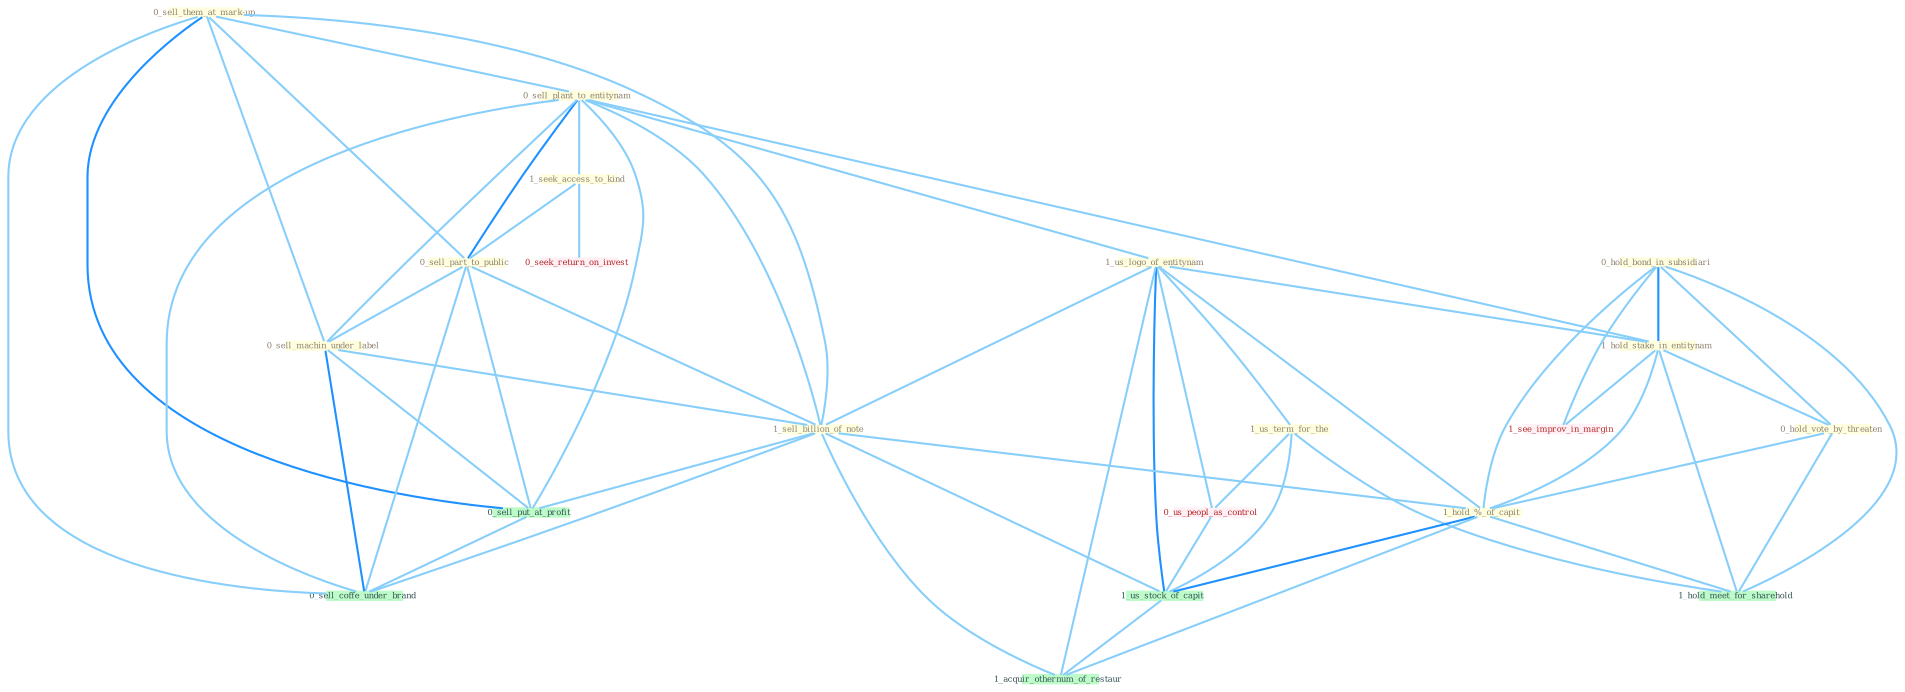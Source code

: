 Graph G{ 
    node
    [shape=polygon,style=filled,width=.5,height=.06,color="#BDFCC9",fixedsize=true,fontsize=4,
    fontcolor="#2f4f4f"];
    {node
    [color="#ffffe0", fontcolor="#8b7d6b"] "0_sell_them_at_mark-up " "0_sell_plant_to_entitynam " "0_hold_bond_in_subsidiari " "1_seek_access_to_kind " "1_us_logo_of_entitynam " "0_sell_part_to_public " "1_hold_stake_in_entitynam " "1_us_term_for_the " "0_hold_vote_by_threaten " "0_sell_machin_under_label " "1_sell_billion_of_note " "1_hold_%_of_capit "}
{node [color="#fff0f5", fontcolor="#b22222"] "0_us_peopl_as_control " "0_seek_return_on_invest " "1_see_improv_in_margin "}
edge [color="#B0E2FF"];

	"0_sell_them_at_mark-up " -- "0_sell_plant_to_entitynam " [w="1", color="#87cefa" ];
	"0_sell_them_at_mark-up " -- "0_sell_part_to_public " [w="1", color="#87cefa" ];
	"0_sell_them_at_mark-up " -- "0_sell_machin_under_label " [w="1", color="#87cefa" ];
	"0_sell_them_at_mark-up " -- "1_sell_billion_of_note " [w="1", color="#87cefa" ];
	"0_sell_them_at_mark-up " -- "0_sell_put_at_profit " [w="2", color="#1e90ff" , len=0.8];
	"0_sell_them_at_mark-up " -- "0_sell_coffe_under_brand " [w="1", color="#87cefa" ];
	"0_sell_plant_to_entitynam " -- "1_seek_access_to_kind " [w="1", color="#87cefa" ];
	"0_sell_plant_to_entitynam " -- "1_us_logo_of_entitynam " [w="1", color="#87cefa" ];
	"0_sell_plant_to_entitynam " -- "0_sell_part_to_public " [w="2", color="#1e90ff" , len=0.8];
	"0_sell_plant_to_entitynam " -- "1_hold_stake_in_entitynam " [w="1", color="#87cefa" ];
	"0_sell_plant_to_entitynam " -- "0_sell_machin_under_label " [w="1", color="#87cefa" ];
	"0_sell_plant_to_entitynam " -- "1_sell_billion_of_note " [w="1", color="#87cefa" ];
	"0_sell_plant_to_entitynam " -- "0_sell_put_at_profit " [w="1", color="#87cefa" ];
	"0_sell_plant_to_entitynam " -- "0_sell_coffe_under_brand " [w="1", color="#87cefa" ];
	"0_hold_bond_in_subsidiari " -- "1_hold_stake_in_entitynam " [w="2", color="#1e90ff" , len=0.8];
	"0_hold_bond_in_subsidiari " -- "0_hold_vote_by_threaten " [w="1", color="#87cefa" ];
	"0_hold_bond_in_subsidiari " -- "1_hold_%_of_capit " [w="1", color="#87cefa" ];
	"0_hold_bond_in_subsidiari " -- "1_see_improv_in_margin " [w="1", color="#87cefa" ];
	"0_hold_bond_in_subsidiari " -- "1_hold_meet_for_sharehold " [w="1", color="#87cefa" ];
	"1_seek_access_to_kind " -- "0_sell_part_to_public " [w="1", color="#87cefa" ];
	"1_seek_access_to_kind " -- "0_seek_return_on_invest " [w="1", color="#87cefa" ];
	"1_us_logo_of_entitynam " -- "1_hold_stake_in_entitynam " [w="1", color="#87cefa" ];
	"1_us_logo_of_entitynam " -- "1_us_term_for_the " [w="1", color="#87cefa" ];
	"1_us_logo_of_entitynam " -- "1_sell_billion_of_note " [w="1", color="#87cefa" ];
	"1_us_logo_of_entitynam " -- "1_hold_%_of_capit " [w="1", color="#87cefa" ];
	"1_us_logo_of_entitynam " -- "0_us_peopl_as_control " [w="1", color="#87cefa" ];
	"1_us_logo_of_entitynam " -- "1_us_stock_of_capit " [w="2", color="#1e90ff" , len=0.8];
	"1_us_logo_of_entitynam " -- "1_acquir_othernum_of_restaur " [w="1", color="#87cefa" ];
	"0_sell_part_to_public " -- "0_sell_machin_under_label " [w="1", color="#87cefa" ];
	"0_sell_part_to_public " -- "1_sell_billion_of_note " [w="1", color="#87cefa" ];
	"0_sell_part_to_public " -- "0_sell_put_at_profit " [w="1", color="#87cefa" ];
	"0_sell_part_to_public " -- "0_sell_coffe_under_brand " [w="1", color="#87cefa" ];
	"1_hold_stake_in_entitynam " -- "0_hold_vote_by_threaten " [w="1", color="#87cefa" ];
	"1_hold_stake_in_entitynam " -- "1_hold_%_of_capit " [w="1", color="#87cefa" ];
	"1_hold_stake_in_entitynam " -- "1_see_improv_in_margin " [w="1", color="#87cefa" ];
	"1_hold_stake_in_entitynam " -- "1_hold_meet_for_sharehold " [w="1", color="#87cefa" ];
	"1_us_term_for_the " -- "0_us_peopl_as_control " [w="1", color="#87cefa" ];
	"1_us_term_for_the " -- "1_us_stock_of_capit " [w="1", color="#87cefa" ];
	"1_us_term_for_the " -- "1_hold_meet_for_sharehold " [w="1", color="#87cefa" ];
	"0_hold_vote_by_threaten " -- "1_hold_%_of_capit " [w="1", color="#87cefa" ];
	"0_hold_vote_by_threaten " -- "1_hold_meet_for_sharehold " [w="1", color="#87cefa" ];
	"0_sell_machin_under_label " -- "1_sell_billion_of_note " [w="1", color="#87cefa" ];
	"0_sell_machin_under_label " -- "0_sell_put_at_profit " [w="1", color="#87cefa" ];
	"0_sell_machin_under_label " -- "0_sell_coffe_under_brand " [w="2", color="#1e90ff" , len=0.8];
	"1_sell_billion_of_note " -- "1_hold_%_of_capit " [w="1", color="#87cefa" ];
	"1_sell_billion_of_note " -- "0_sell_put_at_profit " [w="1", color="#87cefa" ];
	"1_sell_billion_of_note " -- "1_us_stock_of_capit " [w="1", color="#87cefa" ];
	"1_sell_billion_of_note " -- "0_sell_coffe_under_brand " [w="1", color="#87cefa" ];
	"1_sell_billion_of_note " -- "1_acquir_othernum_of_restaur " [w="1", color="#87cefa" ];
	"1_hold_%_of_capit " -- "1_us_stock_of_capit " [w="2", color="#1e90ff" , len=0.8];
	"1_hold_%_of_capit " -- "1_hold_meet_for_sharehold " [w="1", color="#87cefa" ];
	"1_hold_%_of_capit " -- "1_acquir_othernum_of_restaur " [w="1", color="#87cefa" ];
	"0_us_peopl_as_control " -- "1_us_stock_of_capit " [w="1", color="#87cefa" ];
	"0_sell_put_at_profit " -- "0_sell_coffe_under_brand " [w="1", color="#87cefa" ];
	"1_us_stock_of_capit " -- "1_acquir_othernum_of_restaur " [w="1", color="#87cefa" ];
}